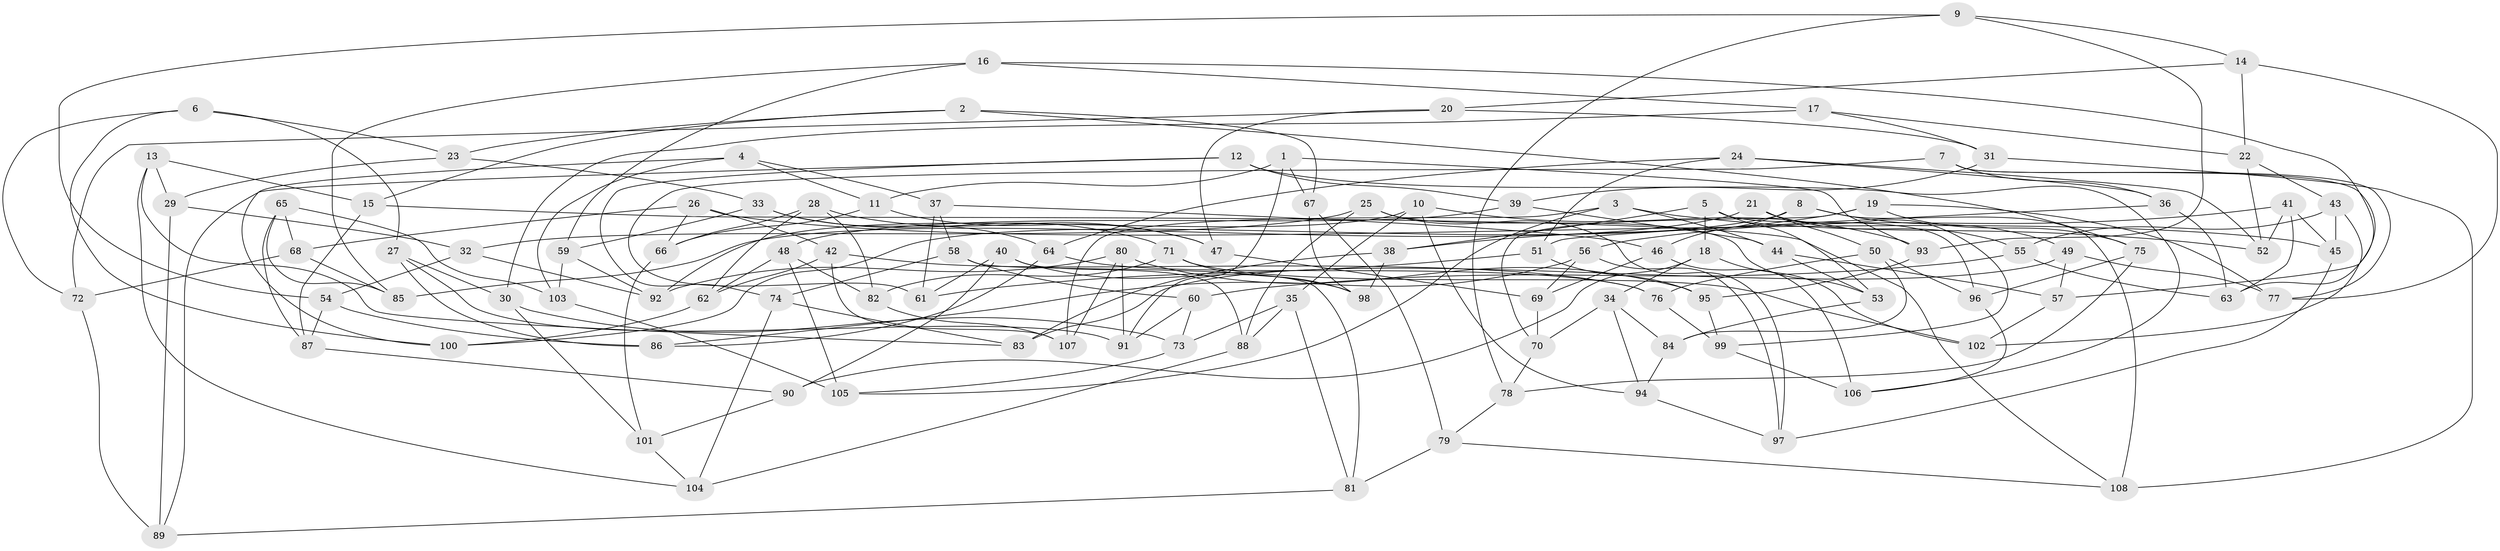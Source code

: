 // coarse degree distribution, {6: 0.5441176470588235, 4: 0.39705882352941174, 3: 0.014705882352941176, 5: 0.04411764705882353}
// Generated by graph-tools (version 1.1) at 2025/52/02/27/25 19:52:28]
// undirected, 108 vertices, 216 edges
graph export_dot {
graph [start="1"]
  node [color=gray90,style=filled];
  1;
  2;
  3;
  4;
  5;
  6;
  7;
  8;
  9;
  10;
  11;
  12;
  13;
  14;
  15;
  16;
  17;
  18;
  19;
  20;
  21;
  22;
  23;
  24;
  25;
  26;
  27;
  28;
  29;
  30;
  31;
  32;
  33;
  34;
  35;
  36;
  37;
  38;
  39;
  40;
  41;
  42;
  43;
  44;
  45;
  46;
  47;
  48;
  49;
  50;
  51;
  52;
  53;
  54;
  55;
  56;
  57;
  58;
  59;
  60;
  61;
  62;
  63;
  64;
  65;
  66;
  67;
  68;
  69;
  70;
  71;
  72;
  73;
  74;
  75;
  76;
  77;
  78;
  79;
  80;
  81;
  82;
  83;
  84;
  85;
  86;
  87;
  88;
  89;
  90;
  91;
  92;
  93;
  94;
  95;
  96;
  97;
  98;
  99;
  100;
  101;
  102;
  103;
  104;
  105;
  106;
  107;
  108;
  1 -- 11;
  1 -- 67;
  1 -- 91;
  1 -- 93;
  2 -- 15;
  2 -- 23;
  2 -- 75;
  2 -- 67;
  3 -- 52;
  3 -- 105;
  3 -- 44;
  3 -- 107;
  4 -- 11;
  4 -- 100;
  4 -- 37;
  4 -- 103;
  5 -- 38;
  5 -- 53;
  5 -- 96;
  5 -- 18;
  6 -- 72;
  6 -- 27;
  6 -- 100;
  6 -- 23;
  7 -- 61;
  7 -- 63;
  7 -- 77;
  7 -- 36;
  8 -- 108;
  8 -- 46;
  8 -- 100;
  8 -- 49;
  9 -- 14;
  9 -- 54;
  9 -- 78;
  9 -- 93;
  10 -- 92;
  10 -- 93;
  10 -- 35;
  10 -- 94;
  11 -- 66;
  11 -- 47;
  12 -- 89;
  12 -- 106;
  12 -- 39;
  12 -- 74;
  13 -- 104;
  13 -- 29;
  13 -- 83;
  13 -- 15;
  14 -- 22;
  14 -- 77;
  14 -- 20;
  15 -- 87;
  15 -- 108;
  16 -- 59;
  16 -- 17;
  16 -- 85;
  16 -- 57;
  17 -- 31;
  17 -- 30;
  17 -- 22;
  18 -- 90;
  18 -- 34;
  18 -- 102;
  19 -- 75;
  19 -- 38;
  19 -- 70;
  19 -- 77;
  20 -- 72;
  20 -- 31;
  20 -- 47;
  21 -- 85;
  21 -- 55;
  21 -- 99;
  21 -- 50;
  22 -- 43;
  22 -- 52;
  23 -- 29;
  23 -- 33;
  24 -- 51;
  24 -- 64;
  24 -- 36;
  24 -- 52;
  25 -- 88;
  25 -- 53;
  25 -- 32;
  25 -- 97;
  26 -- 42;
  26 -- 68;
  26 -- 66;
  26 -- 45;
  27 -- 86;
  27 -- 91;
  27 -- 30;
  28 -- 66;
  28 -- 82;
  28 -- 47;
  28 -- 62;
  29 -- 32;
  29 -- 89;
  30 -- 73;
  30 -- 101;
  31 -- 108;
  31 -- 39;
  32 -- 92;
  32 -- 54;
  33 -- 59;
  33 -- 71;
  33 -- 64;
  34 -- 70;
  34 -- 84;
  34 -- 94;
  35 -- 81;
  35 -- 73;
  35 -- 88;
  36 -- 63;
  36 -- 51;
  37 -- 58;
  37 -- 61;
  37 -- 46;
  38 -- 83;
  38 -- 98;
  39 -- 44;
  39 -- 48;
  40 -- 88;
  40 -- 61;
  40 -- 98;
  40 -- 90;
  41 -- 52;
  41 -- 56;
  41 -- 45;
  41 -- 63;
  42 -- 76;
  42 -- 62;
  42 -- 107;
  43 -- 102;
  43 -- 45;
  43 -- 55;
  44 -- 53;
  44 -- 57;
  45 -- 97;
  46 -- 69;
  46 -- 106;
  47 -- 69;
  48 -- 82;
  48 -- 62;
  48 -- 105;
  49 -- 57;
  49 -- 83;
  49 -- 77;
  50 -- 84;
  50 -- 76;
  50 -- 96;
  51 -- 95;
  51 -- 61;
  53 -- 84;
  54 -- 87;
  54 -- 86;
  55 -- 60;
  55 -- 63;
  56 -- 86;
  56 -- 97;
  56 -- 69;
  57 -- 102;
  58 -- 74;
  58 -- 60;
  58 -- 81;
  59 -- 92;
  59 -- 103;
  60 -- 73;
  60 -- 91;
  62 -- 100;
  64 -- 76;
  64 -- 86;
  65 -- 68;
  65 -- 87;
  65 -- 103;
  65 -- 85;
  66 -- 101;
  67 -- 98;
  67 -- 79;
  68 -- 85;
  68 -- 72;
  69 -- 70;
  70 -- 78;
  71 -- 102;
  71 -- 98;
  71 -- 82;
  72 -- 89;
  73 -- 105;
  74 -- 83;
  74 -- 104;
  75 -- 78;
  75 -- 96;
  76 -- 99;
  78 -- 79;
  79 -- 81;
  79 -- 108;
  80 -- 95;
  80 -- 91;
  80 -- 107;
  80 -- 92;
  81 -- 89;
  82 -- 107;
  84 -- 94;
  87 -- 90;
  88 -- 104;
  90 -- 101;
  93 -- 95;
  94 -- 97;
  95 -- 99;
  96 -- 106;
  99 -- 106;
  101 -- 104;
  103 -- 105;
}
